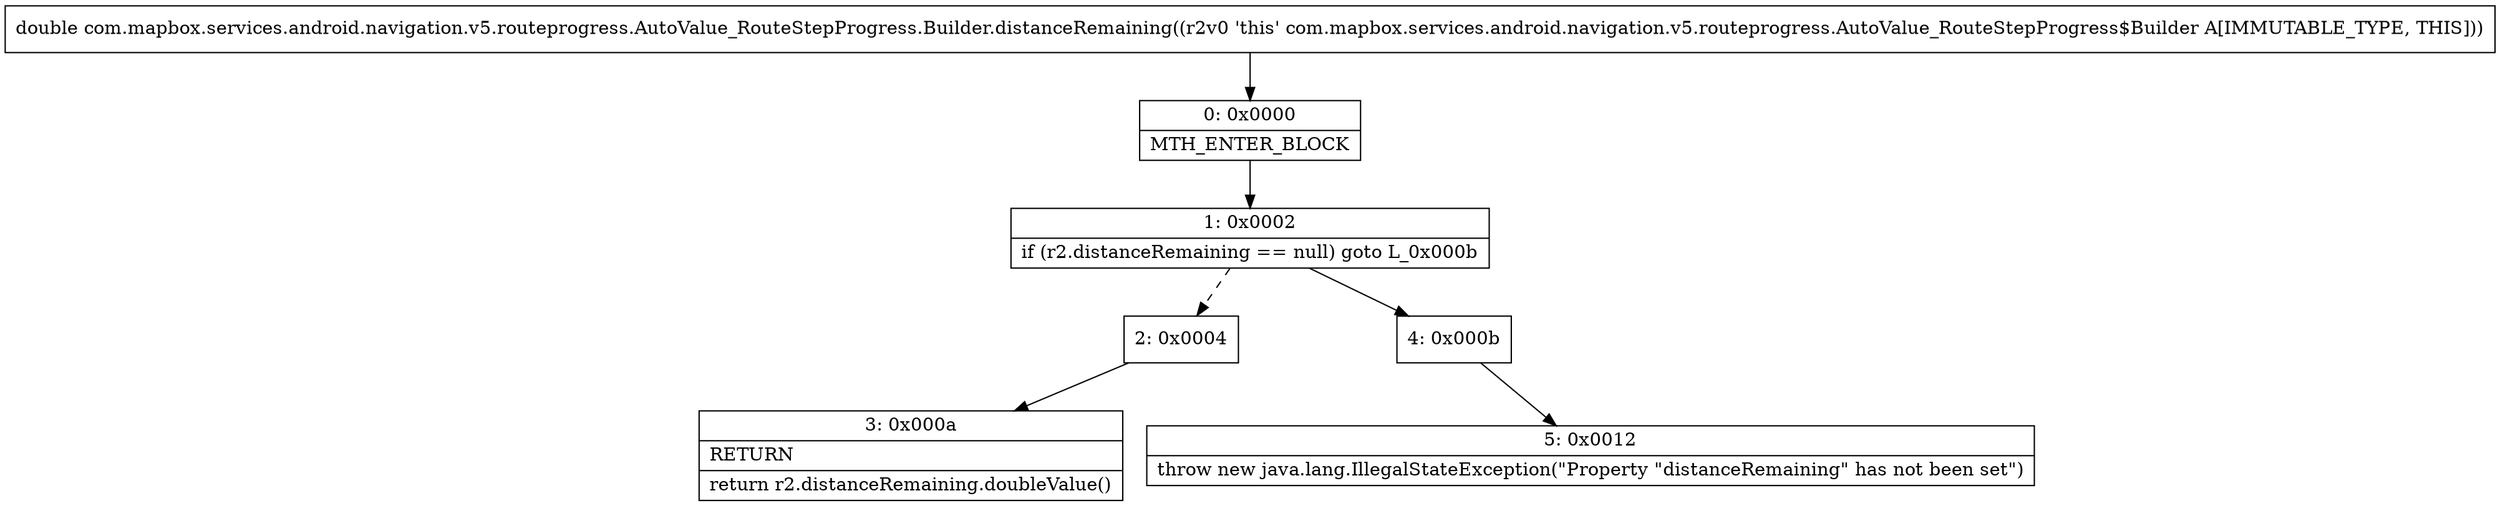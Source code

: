 digraph "CFG forcom.mapbox.services.android.navigation.v5.routeprogress.AutoValue_RouteStepProgress.Builder.distanceRemaining()D" {
Node_0 [shape=record,label="{0\:\ 0x0000|MTH_ENTER_BLOCK\l}"];
Node_1 [shape=record,label="{1\:\ 0x0002|if (r2.distanceRemaining == null) goto L_0x000b\l}"];
Node_2 [shape=record,label="{2\:\ 0x0004}"];
Node_3 [shape=record,label="{3\:\ 0x000a|RETURN\l|return r2.distanceRemaining.doubleValue()\l}"];
Node_4 [shape=record,label="{4\:\ 0x000b}"];
Node_5 [shape=record,label="{5\:\ 0x0012|throw new java.lang.IllegalStateException(\"Property \"distanceRemaining\" has not been set\")\l}"];
MethodNode[shape=record,label="{double com.mapbox.services.android.navigation.v5.routeprogress.AutoValue_RouteStepProgress.Builder.distanceRemaining((r2v0 'this' com.mapbox.services.android.navigation.v5.routeprogress.AutoValue_RouteStepProgress$Builder A[IMMUTABLE_TYPE, THIS])) }"];
MethodNode -> Node_0;
Node_0 -> Node_1;
Node_1 -> Node_2[style=dashed];
Node_1 -> Node_4;
Node_2 -> Node_3;
Node_4 -> Node_5;
}

